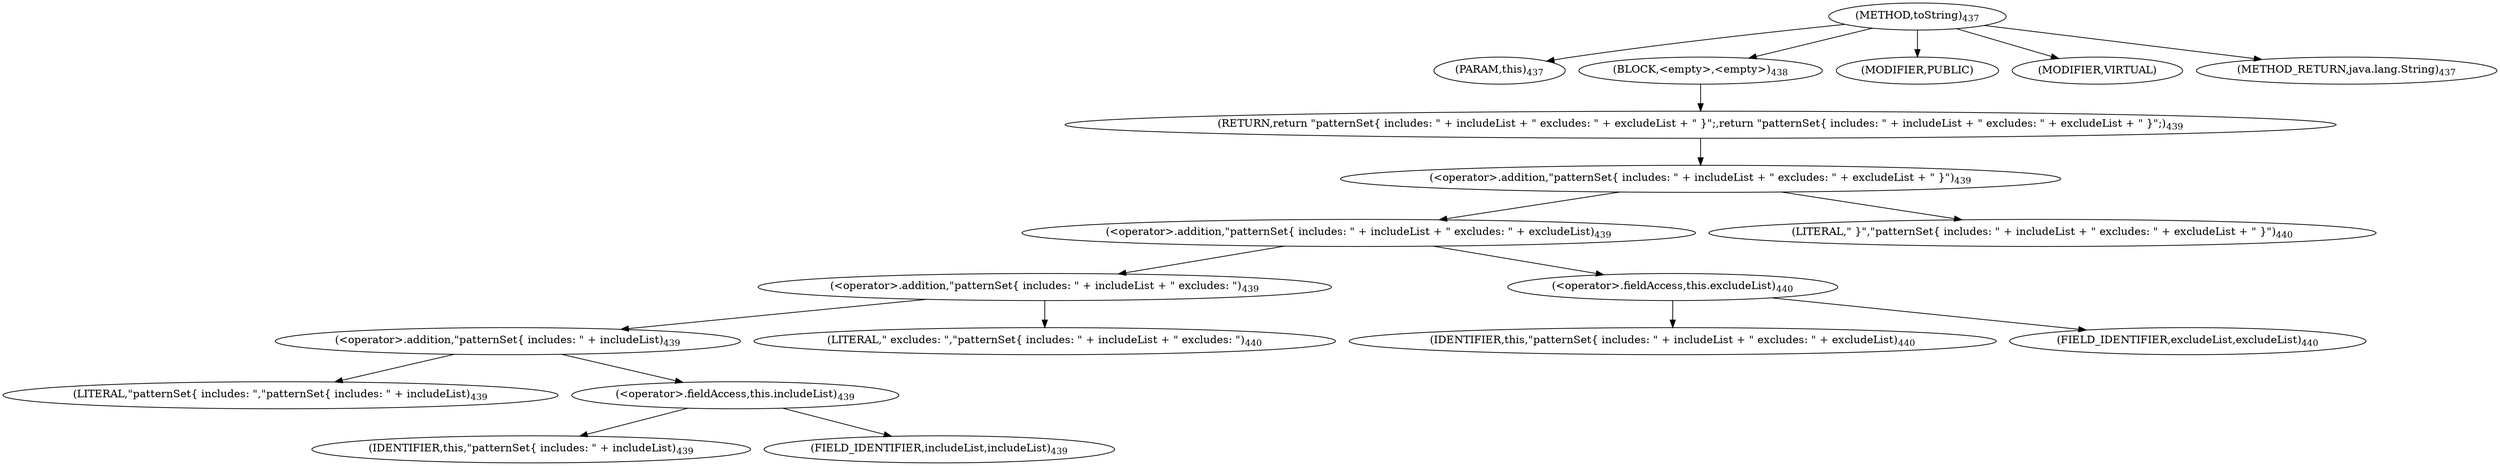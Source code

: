 digraph "toString" {  
"1054" [label = <(METHOD,toString)<SUB>437</SUB>> ]
"1055" [label = <(PARAM,this)<SUB>437</SUB>> ]
"1056" [label = <(BLOCK,&lt;empty&gt;,&lt;empty&gt;)<SUB>438</SUB>> ]
"1057" [label = <(RETURN,return &quot;patternSet{ includes: &quot; + includeList + &quot; excludes: &quot; + excludeList + &quot; }&quot;;,return &quot;patternSet{ includes: &quot; + includeList + &quot; excludes: &quot; + excludeList + &quot; }&quot;;)<SUB>439</SUB>> ]
"1058" [label = <(&lt;operator&gt;.addition,&quot;patternSet{ includes: &quot; + includeList + &quot; excludes: &quot; + excludeList + &quot; }&quot;)<SUB>439</SUB>> ]
"1059" [label = <(&lt;operator&gt;.addition,&quot;patternSet{ includes: &quot; + includeList + &quot; excludes: &quot; + excludeList)<SUB>439</SUB>> ]
"1060" [label = <(&lt;operator&gt;.addition,&quot;patternSet{ includes: &quot; + includeList + &quot; excludes: &quot;)<SUB>439</SUB>> ]
"1061" [label = <(&lt;operator&gt;.addition,&quot;patternSet{ includes: &quot; + includeList)<SUB>439</SUB>> ]
"1062" [label = <(LITERAL,&quot;patternSet{ includes: &quot;,&quot;patternSet{ includes: &quot; + includeList)<SUB>439</SUB>> ]
"1063" [label = <(&lt;operator&gt;.fieldAccess,this.includeList)<SUB>439</SUB>> ]
"1064" [label = <(IDENTIFIER,this,&quot;patternSet{ includes: &quot; + includeList)<SUB>439</SUB>> ]
"1065" [label = <(FIELD_IDENTIFIER,includeList,includeList)<SUB>439</SUB>> ]
"1066" [label = <(LITERAL,&quot; excludes: &quot;,&quot;patternSet{ includes: &quot; + includeList + &quot; excludes: &quot;)<SUB>440</SUB>> ]
"1067" [label = <(&lt;operator&gt;.fieldAccess,this.excludeList)<SUB>440</SUB>> ]
"1068" [label = <(IDENTIFIER,this,&quot;patternSet{ includes: &quot; + includeList + &quot; excludes: &quot; + excludeList)<SUB>440</SUB>> ]
"1069" [label = <(FIELD_IDENTIFIER,excludeList,excludeList)<SUB>440</SUB>> ]
"1070" [label = <(LITERAL,&quot; }&quot;,&quot;patternSet{ includes: &quot; + includeList + &quot; excludes: &quot; + excludeList + &quot; }&quot;)<SUB>440</SUB>> ]
"1071" [label = <(MODIFIER,PUBLIC)> ]
"1072" [label = <(MODIFIER,VIRTUAL)> ]
"1073" [label = <(METHOD_RETURN,java.lang.String)<SUB>437</SUB>> ]
  "1054" -> "1055" 
  "1054" -> "1056" 
  "1054" -> "1071" 
  "1054" -> "1072" 
  "1054" -> "1073" 
  "1056" -> "1057" 
  "1057" -> "1058" 
  "1058" -> "1059" 
  "1058" -> "1070" 
  "1059" -> "1060" 
  "1059" -> "1067" 
  "1060" -> "1061" 
  "1060" -> "1066" 
  "1061" -> "1062" 
  "1061" -> "1063" 
  "1063" -> "1064" 
  "1063" -> "1065" 
  "1067" -> "1068" 
  "1067" -> "1069" 
}
